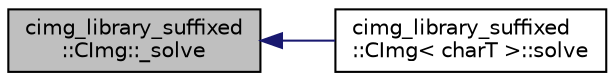 digraph "cimg_library_suffixed::CImg::_solve"
{
  edge [fontname="Helvetica",fontsize="10",labelfontname="Helvetica",labelfontsize="10"];
  node [fontname="Helvetica",fontsize="10",shape=record];
  rankdir="LR";
  Node1 [label="cimg_library_suffixed\l::CImg::_solve",height=0.2,width=0.4,color="black", fillcolor="grey75", style="filled" fontcolor="black"];
  Node1 -> Node2 [dir="back",color="midnightblue",fontsize="10",style="solid",fontname="Helvetica"];
  Node2 [label="cimg_library_suffixed\l::CImg\< charT \>::solve",height=0.2,width=0.4,color="black", fillcolor="white", style="filled",URL="$structcimg__library__suffixed_1_1_c_img.html#a3c868d05056064840adec3b2e75f2c22",tooltip="Solve a system of linear equations."];
}
